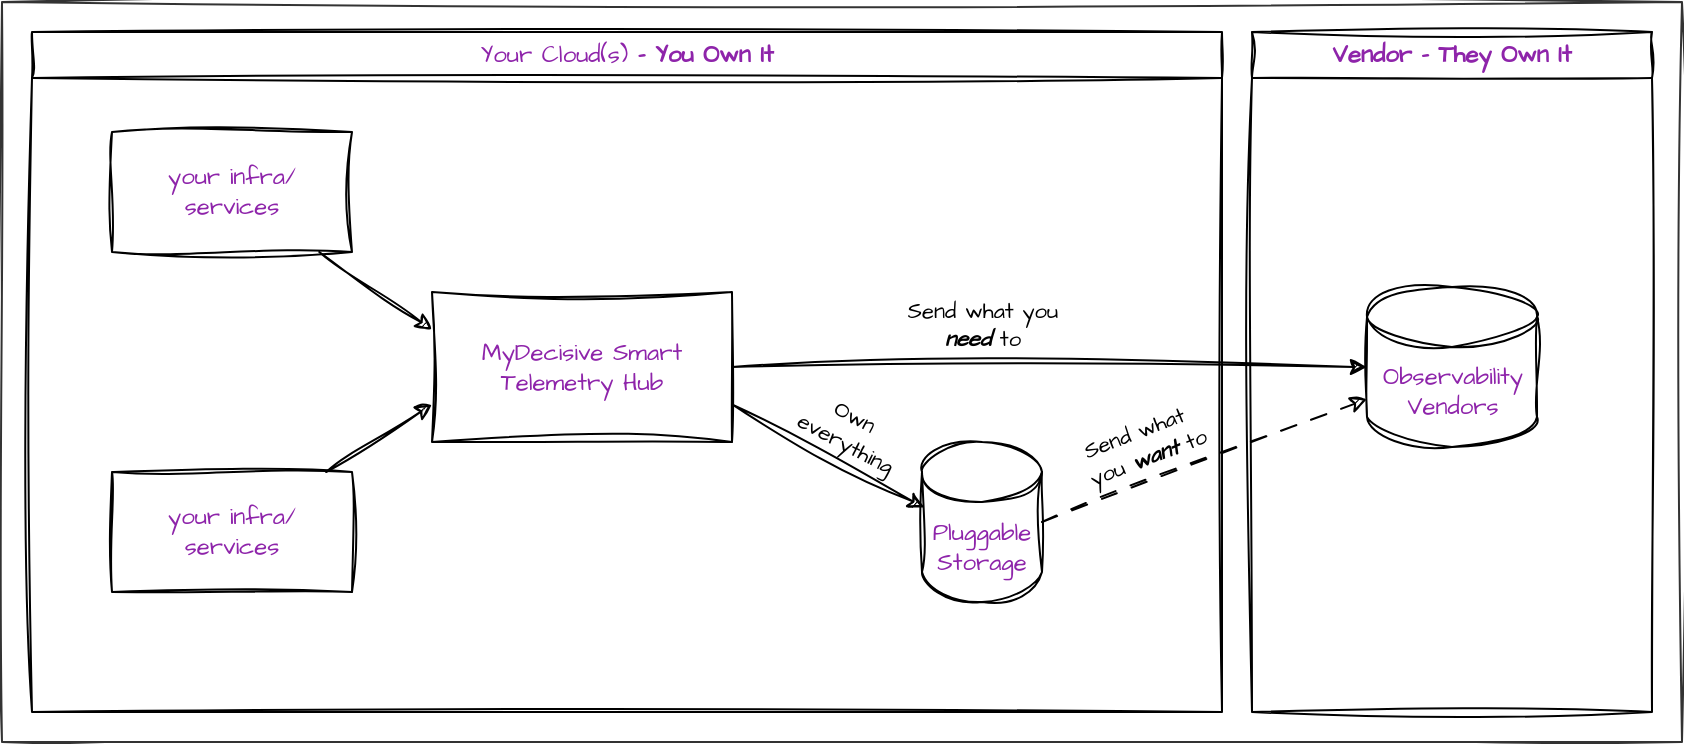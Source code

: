 <mxfile version="28.0.6">
  <diagram name="Page-1" id="c3ZtZkyZKNJ8NTyp26MS">
    <mxGraphModel dx="893" dy="523" grid="1" gridSize="10" guides="1" tooltips="1" connect="1" arrows="1" fold="1" page="1" pageScale="1" pageWidth="850" pageHeight="1100" math="0" shadow="0">
      <root>
        <mxCell id="0" />
        <mxCell id="1" parent="0" />
        <mxCell id="g-k2X8MdjtYY7-vJYkUk-20" value="" style="rounded=0;whiteSpace=wrap;html=1;sketch=1;hachureGap=4;jiggle=2;curveFitting=1;fontFamily=Architects Daughter;fontSource=https%3A%2F%2Ffonts.googleapis.com%2Fcss%3Ffamily%3DArchitects%2BDaughter;fillColor=#FFFFFF;fontColor=#8E24AA;opacity=80;" vertex="1" parent="1">
          <mxGeometry y="220" width="840" height="370" as="geometry" />
        </mxCell>
        <mxCell id="g-k2X8MdjtYY7-vJYkUk-12" value="&lt;span style=&quot;font-weight: normal;&quot;&gt;Your Cloud(s)&lt;/span&gt; - You Own It" style="swimlane;whiteSpace=wrap;html=1;sketch=1;hachureGap=4;jiggle=2;curveFitting=1;fontFamily=Architects Daughter;fontSource=https%3A%2F%2Ffonts.googleapis.com%2Fcss%3Ffamily%3DArchitects%2BDaughter;fontColor=#8E24AA;fillColor=none;strokeColor=#000000;" vertex="1" parent="1">
          <mxGeometry x="15" y="235" width="595" height="340" as="geometry" />
        </mxCell>
        <mxCell id="g-k2X8MdjtYY7-vJYkUk-10" value="&lt;div&gt;&lt;span style=&quot;background-color: transparent;&quot;&gt;Pluggable Storage&lt;/span&gt;&lt;/div&gt;" style="shape=cylinder3;whiteSpace=wrap;html=1;boundedLbl=1;backgroundOutline=1;size=15;sketch=1;hachureGap=4;jiggle=2;curveFitting=1;fontFamily=Architects Daughter;fontSource=https%3A%2F%2Ffonts.googleapis.com%2Fcss%3Ffamily%3DArchitects%2BDaughter;fontColor=#8E24AA;strokeColor=#000000;fillColor=none;" vertex="1" parent="g-k2X8MdjtYY7-vJYkUk-12">
          <mxGeometry x="445" y="205" width="60" height="80" as="geometry" />
        </mxCell>
        <mxCell id="g-k2X8MdjtYY7-vJYkUk-2" value="MyDecisive Smart Telemetry Hub" style="rounded=0;whiteSpace=wrap;html=1;sketch=1;hachureGap=4;jiggle=2;curveFitting=1;fontFamily=Architects Daughter;fontSource=https%3A%2F%2Ffonts.googleapis.com%2Fcss%3Ffamily%3DArchitects%2BDaughter;fontColor=#8E24AA;strokeColor=#000000;fillColor=none;" vertex="1" parent="g-k2X8MdjtYY7-vJYkUk-12">
          <mxGeometry x="200" y="130" width="150" height="75" as="geometry" />
        </mxCell>
        <mxCell id="g-k2X8MdjtYY7-vJYkUk-7" style="rounded=0;sketch=1;hachureGap=4;jiggle=2;curveFitting=1;orthogonalLoop=1;jettySize=auto;html=1;entryX=0.021;entryY=0.41;entryDx=0;entryDy=0;fontFamily=Architects Daughter;fontSource=https%3A%2F%2Ffonts.googleapis.com%2Fcss%3Ffamily%3DArchitects%2BDaughter;exitX=1;exitY=0.75;exitDx=0;exitDy=0;entryPerimeter=0;fontColor=#8E24AA;strokeColor=#000000;" edge="1" parent="g-k2X8MdjtYY7-vJYkUk-12" source="g-k2X8MdjtYY7-vJYkUk-2" target="g-k2X8MdjtYY7-vJYkUk-10">
          <mxGeometry relative="1" as="geometry">
            <mxPoint x="430" y="240" as="targetPoint" />
          </mxGeometry>
        </mxCell>
        <mxCell id="g-k2X8MdjtYY7-vJYkUk-16" value="&lt;span&gt;Own&amp;nbsp;&lt;/span&gt;&lt;div&gt;&lt;span&gt;everything&lt;/span&gt;&lt;/div&gt;" style="edgeLabel;html=1;align=center;verticalAlign=middle;resizable=0;points=[];sketch=1;hachureGap=4;jiggle=2;curveFitting=1;fontFamily=Architects Daughter;fontSource=https%3A%2F%2Ffonts.googleapis.com%2Fcss%3Ffamily%3DArchitects%2BDaughter;fontColor=#000000;labelBackgroundColor=none;rotation=28;" vertex="1" connectable="0" parent="g-k2X8MdjtYY7-vJYkUk-7">
          <mxGeometry x="-0.172" relative="1" as="geometry">
            <mxPoint x="20" y="-9" as="offset" />
          </mxGeometry>
        </mxCell>
        <mxCell id="g-k2X8MdjtYY7-vJYkUk-1" value="your infra/&lt;div&gt;services&lt;/div&gt;" style="rounded=0;whiteSpace=wrap;html=1;sketch=1;hachureGap=4;jiggle=2;curveFitting=1;fontFamily=Architects Daughter;fontSource=https%3A%2F%2Ffonts.googleapis.com%2Fcss%3Ffamily%3DArchitects%2BDaughter;fontColor=#8E24AA;strokeColor=#000000;fillColor=none;" vertex="1" parent="g-k2X8MdjtYY7-vJYkUk-12">
          <mxGeometry x="40" y="220" width="120" height="60" as="geometry" />
        </mxCell>
        <mxCell id="g-k2X8MdjtYY7-vJYkUk-3" value="" style="rounded=0;sketch=1;hachureGap=4;jiggle=2;curveFitting=1;orthogonalLoop=1;jettySize=auto;html=1;fontFamily=Architects Daughter;fontSource=https%3A%2F%2Ffonts.googleapis.com%2Fcss%3Ffamily%3DArchitects%2BDaughter;entryX=0;entryY=0.75;entryDx=0;entryDy=0;fontColor=#8E24AA;strokeColor=#000000;" edge="1" parent="g-k2X8MdjtYY7-vJYkUk-12" source="g-k2X8MdjtYY7-vJYkUk-1" target="g-k2X8MdjtYY7-vJYkUk-2">
          <mxGeometry relative="1" as="geometry" />
        </mxCell>
        <mxCell id="g-k2X8MdjtYY7-vJYkUk-8" value="your infra/&lt;div&gt;services&lt;/div&gt;" style="rounded=0;whiteSpace=wrap;html=1;sketch=1;hachureGap=4;jiggle=2;curveFitting=1;fontFamily=Architects Daughter;fontSource=https%3A%2F%2Ffonts.googleapis.com%2Fcss%3Ffamily%3DArchitects%2BDaughter;fontColor=#8E24AA;strokeColor=#000000;fillColor=none;" vertex="1" parent="g-k2X8MdjtYY7-vJYkUk-12">
          <mxGeometry x="40" y="50" width="120" height="60" as="geometry" />
        </mxCell>
        <mxCell id="g-k2X8MdjtYY7-vJYkUk-9" style="rounded=0;sketch=1;hachureGap=4;jiggle=2;curveFitting=1;orthogonalLoop=1;jettySize=auto;html=1;entryX=0;entryY=0.25;entryDx=0;entryDy=0;fontFamily=Architects Daughter;fontSource=https%3A%2F%2Ffonts.googleapis.com%2Fcss%3Ffamily%3DArchitects%2BDaughter;fontColor=#8E24AA;strokeColor=#000000;" edge="1" parent="g-k2X8MdjtYY7-vJYkUk-12" source="g-k2X8MdjtYY7-vJYkUk-8" target="g-k2X8MdjtYY7-vJYkUk-2">
          <mxGeometry relative="1" as="geometry" />
        </mxCell>
        <mxCell id="g-k2X8MdjtYY7-vJYkUk-13" value="Vendor - They Own It" style="swimlane;whiteSpace=wrap;html=1;sketch=1;hachureGap=4;jiggle=2;curveFitting=1;fontFamily=Architects Daughter;fontSource=https%3A%2F%2Ffonts.googleapis.com%2Fcss%3Ffamily%3DArchitects%2BDaughter;fontColor=#8E24AA;fillColor=none;strokeColor=#000000;" vertex="1" parent="1">
          <mxGeometry x="625" y="235" width="200" height="340" as="geometry" />
        </mxCell>
        <mxCell id="g-k2X8MdjtYY7-vJYkUk-11" value="&lt;div&gt;&lt;span style=&quot;background-color: transparent;&quot;&gt;&lt;font style=&quot;color: light-dark(rgb(142, 36, 170), rgb(142, 36, 170));&quot;&gt;Observability Vendors&lt;/font&gt;&lt;/span&gt;&lt;/div&gt;" style="shape=cylinder3;whiteSpace=wrap;html=1;boundedLbl=1;backgroundOutline=1;size=15;sketch=1;hachureGap=4;jiggle=2;curveFitting=1;fontFamily=Architects Daughter;fontSource=https%3A%2F%2Ffonts.googleapis.com%2Fcss%3Ffamily%3DArchitects%2BDaughter;fontColor=#8E24AA;strokeColor=#000000;fillColor=none;" vertex="1" parent="g-k2X8MdjtYY7-vJYkUk-13">
          <mxGeometry x="57.5" y="127.5" width="85" height="80" as="geometry" />
        </mxCell>
        <mxCell id="g-k2X8MdjtYY7-vJYkUk-14" style="rounded=0;sketch=1;hachureGap=4;jiggle=2;curveFitting=1;orthogonalLoop=1;jettySize=auto;html=1;entryX=0;entryY=0.5;entryDx=0;entryDy=0;entryPerimeter=0;fontFamily=Architects Daughter;fontSource=https%3A%2F%2Ffonts.googleapis.com%2Fcss%3Ffamily%3DArchitects%2BDaughter;fontColor=#8E24AA;strokeColor=#000000;" edge="1" parent="1" source="g-k2X8MdjtYY7-vJYkUk-2" target="g-k2X8MdjtYY7-vJYkUk-11">
          <mxGeometry relative="1" as="geometry" />
        </mxCell>
        <mxCell id="g-k2X8MdjtYY7-vJYkUk-15" value="&lt;span&gt;Send what you&lt;/span&gt;&lt;div&gt;&lt;span&gt;&lt;b&gt;&lt;i&gt;need&lt;/i&gt;&lt;/b&gt; to&lt;/span&gt;&lt;/div&gt;" style="edgeLabel;html=1;align=center;verticalAlign=middle;resizable=0;points=[];sketch=1;hachureGap=4;jiggle=2;curveFitting=1;fontFamily=Architects Daughter;fontSource=https%3A%2F%2Ffonts.googleapis.com%2Fcss%3Ffamily%3DArchitects%2BDaughter;rotation=0;fontColor=#000000;labelBackgroundColor=none;" vertex="1" connectable="0" parent="g-k2X8MdjtYY7-vJYkUk-14">
          <mxGeometry x="0.353" y="1" relative="1" as="geometry">
            <mxPoint x="-90" y="-21" as="offset" />
          </mxGeometry>
        </mxCell>
        <mxCell id="g-k2X8MdjtYY7-vJYkUk-17" style="rounded=0;sketch=1;hachureGap=4;jiggle=2;curveFitting=1;orthogonalLoop=1;jettySize=auto;html=1;fontFamily=Architects Daughter;fontSource=https%3A%2F%2Ffonts.googleapis.com%2Fcss%3Ffamily%3DArchitects%2BDaughter;dashed=1;dashPattern=8 8;exitX=1;exitY=0.5;exitDx=0;exitDy=0;exitPerimeter=0;fontColor=#8E24AA;strokeColor=#000000;" edge="1" parent="1" source="g-k2X8MdjtYY7-vJYkUk-10" target="g-k2X8MdjtYY7-vJYkUk-11">
          <mxGeometry relative="1" as="geometry">
            <mxPoint x="420" y="432" as="sourcePoint" />
            <mxPoint x="710" y="370" as="targetPoint" />
          </mxGeometry>
        </mxCell>
        <mxCell id="g-k2X8MdjtYY7-vJYkUk-18" value="Send what&amp;nbsp;&lt;div&gt;you &lt;b&gt;&lt;i&gt;want&lt;/i&gt; &lt;/b&gt;to&lt;/div&gt;" style="edgeLabel;html=1;align=center;verticalAlign=middle;resizable=0;points=[];sketch=1;hachureGap=4;jiggle=2;curveFitting=1;fontFamily=Architects Daughter;fontSource=https%3A%2F%2Ffonts.googleapis.com%2Fcss%3Ffamily%3DArchitects%2BDaughter;rotation=339;fontColor=#000000;labelBackgroundColor=none;" vertex="1" connectable="0" parent="g-k2X8MdjtYY7-vJYkUk-17">
          <mxGeometry x="0.353" y="1" relative="1" as="geometry">
            <mxPoint x="-60" y="3" as="offset" />
          </mxGeometry>
        </mxCell>
      </root>
    </mxGraphModel>
  </diagram>
</mxfile>
